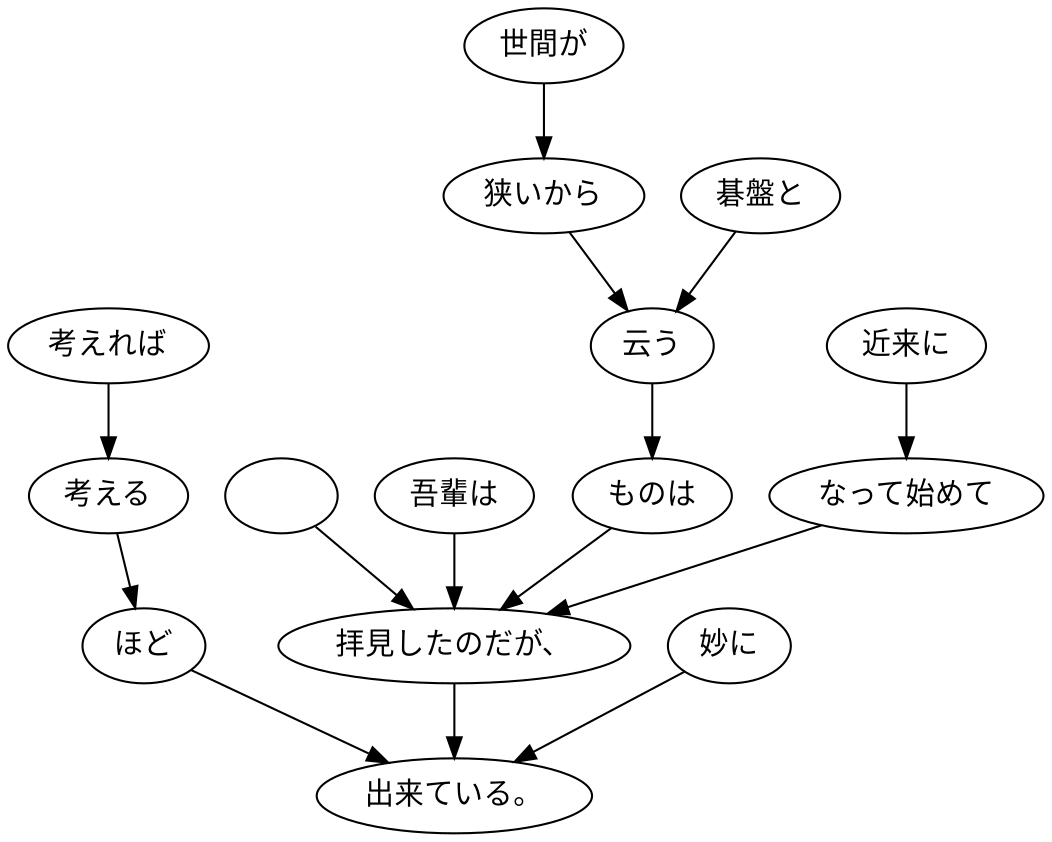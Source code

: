 digraph graph7618 {
	node0 [label="　"];
	node1 [label="吾輩は"];
	node2 [label="世間が"];
	node3 [label="狭いから"];
	node4 [label="碁盤と"];
	node5 [label="云う"];
	node6 [label="ものは"];
	node7 [label="近来に"];
	node8 [label="なって始めて"];
	node9 [label="拝見したのだが、"];
	node10 [label="考えれば"];
	node11 [label="考える"];
	node12 [label="ほど"];
	node13 [label="妙に"];
	node14 [label="出来ている。"];
	node0 -> node9;
	node1 -> node9;
	node2 -> node3;
	node3 -> node5;
	node4 -> node5;
	node5 -> node6;
	node6 -> node9;
	node7 -> node8;
	node8 -> node9;
	node9 -> node14;
	node10 -> node11;
	node11 -> node12;
	node12 -> node14;
	node13 -> node14;
}
